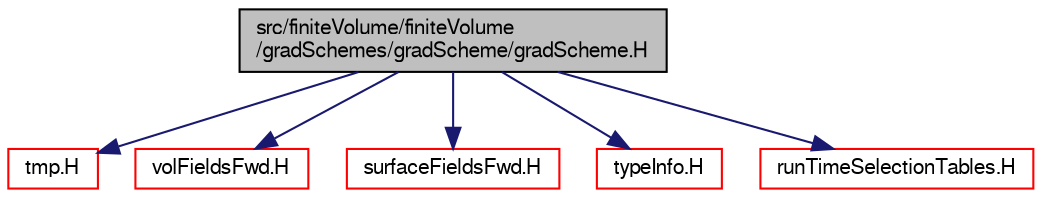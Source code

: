 digraph "src/finiteVolume/finiteVolume/gradSchemes/gradScheme/gradScheme.H"
{
  bgcolor="transparent";
  edge [fontname="FreeSans",fontsize="10",labelfontname="FreeSans",labelfontsize="10"];
  node [fontname="FreeSans",fontsize="10",shape=record];
  Node0 [label="src/finiteVolume/finiteVolume\l/gradSchemes/gradScheme/gradScheme.H",height=0.2,width=0.4,color="black", fillcolor="grey75", style="filled", fontcolor="black"];
  Node0 -> Node1 [color="midnightblue",fontsize="10",style="solid",fontname="FreeSans"];
  Node1 [label="tmp.H",height=0.2,width=0.4,color="red",URL="$a11087.html"];
  Node0 -> Node42 [color="midnightblue",fontsize="10",style="solid",fontname="FreeSans"];
  Node42 [label="volFieldsFwd.H",height=0.2,width=0.4,color="red",URL="$a02753.html"];
  Node0 -> Node63 [color="midnightblue",fontsize="10",style="solid",fontname="FreeSans"];
  Node63 [label="surfaceFieldsFwd.H",height=0.2,width=0.4,color="red",URL="$a02738.html"];
  Node0 -> Node64 [color="midnightblue",fontsize="10",style="solid",fontname="FreeSans"];
  Node64 [label="typeInfo.H",height=0.2,width=0.4,color="red",URL="$a09341.html"];
  Node0 -> Node69 [color="midnightblue",fontsize="10",style="solid",fontname="FreeSans"];
  Node69 [label="runTimeSelectionTables.H",height=0.2,width=0.4,color="red",URL="$a09266.html",tooltip="Macros to ease declaration of run-time selection tables. "];
}
